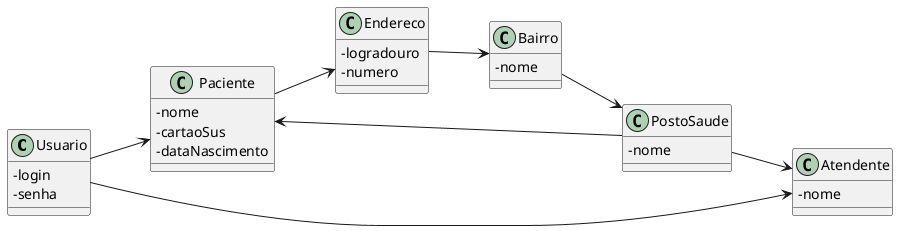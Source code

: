 @startuml

left to right direction
skinparam classAttributeIconSize 0

class Usuario {
  -login
  -senha
}

class Paciente {
  -nome
  -cartaoSus
  -dataNascimento 
}

class Endereco {
  -logradouro
  -numero
}

class Bairro {
  -nome
}

class Atendente {
  -nome
}

class PostoSaude {
  -nome
}

Paciente --> Endereco
Endereco --> Bairro
Bairro --> PostoSaude
PostoSaude --> Paciente
PostoSaude --> Atendente
Usuario --> Paciente
Usuario --> Atendente

@enduml
